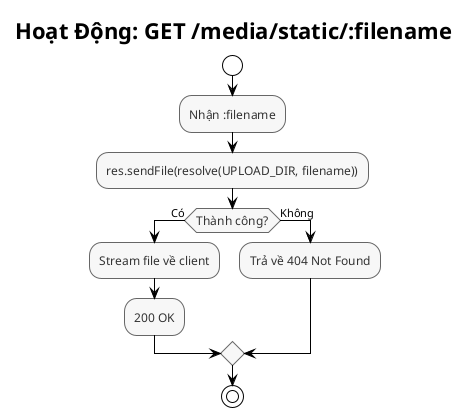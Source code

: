 @startuml Media - Serve Static File Activity
!theme plain
skinparam backgroundColor #FFFFFF
skinparam activityFontSize 12
skinparam activityFontColor #333333
skinparam activityBorderColor #666666
skinparam activityBackgroundColor #F7F7F7

title Hoạt Động: GET /media/static/:filename

start
:Nhận :filename;
:res.sendFile(resolve(UPLOAD_DIR, filename));
if (Thành công?) then (Có)
  :Stream file về client;
  :200 OK;
else (Không)
  :Trả về 404 Not Found;
endif
stop

@enduml


